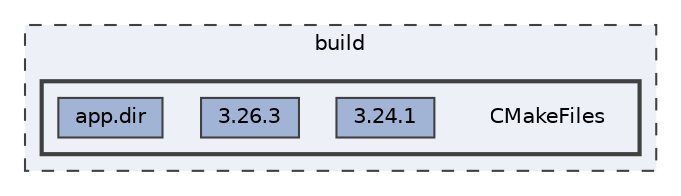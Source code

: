digraph "build/CMakeFiles"
{
 // LATEX_PDF_SIZE
  bgcolor="transparent";
  edge [fontname=Helvetica,fontsize=10,labelfontname=Helvetica,labelfontsize=10];
  node [fontname=Helvetica,fontsize=10,shape=box,height=0.2,width=0.4];
  compound=true
  subgraph clusterdir_4fef79e7177ba769987a8da36c892c5f {
    graph [ bgcolor="#edf0f7", pencolor="grey25", label="build", fontname=Helvetica,fontsize=10 style="filled,dashed", URL="dir_4fef79e7177ba769987a8da36c892c5f.html",tooltip=""]
  subgraph clusterdir_63772b626f2709090f0bdca0f40827b4 {
    graph [ bgcolor="#edf0f7", pencolor="grey25", label="", fontname=Helvetica,fontsize=10 style="filled,bold", URL="dir_63772b626f2709090f0bdca0f40827b4.html",tooltip=""]
    dir_63772b626f2709090f0bdca0f40827b4 [shape=plaintext, label="CMakeFiles"];
  dir_980c2a994f2fc972fe445cccccb9d8f1 [label="3.24.1", fillcolor="#a2b4d6", color="grey25", style="filled", URL="dir_980c2a994f2fc972fe445cccccb9d8f1.html",tooltip=""];
  dir_f6141aeee34381ef9218d18cc59afdbf [label="3.26.3", fillcolor="#a2b4d6", color="grey25", style="filled", URL="dir_f6141aeee34381ef9218d18cc59afdbf.html",tooltip=""];
  dir_b02ae3321e25fea60290a6c4bb44713a [label="app.dir", fillcolor="#a2b4d6", color="grey25", style="filled", URL="dir_b02ae3321e25fea60290a6c4bb44713a.html",tooltip=""];
  }
  }
}
